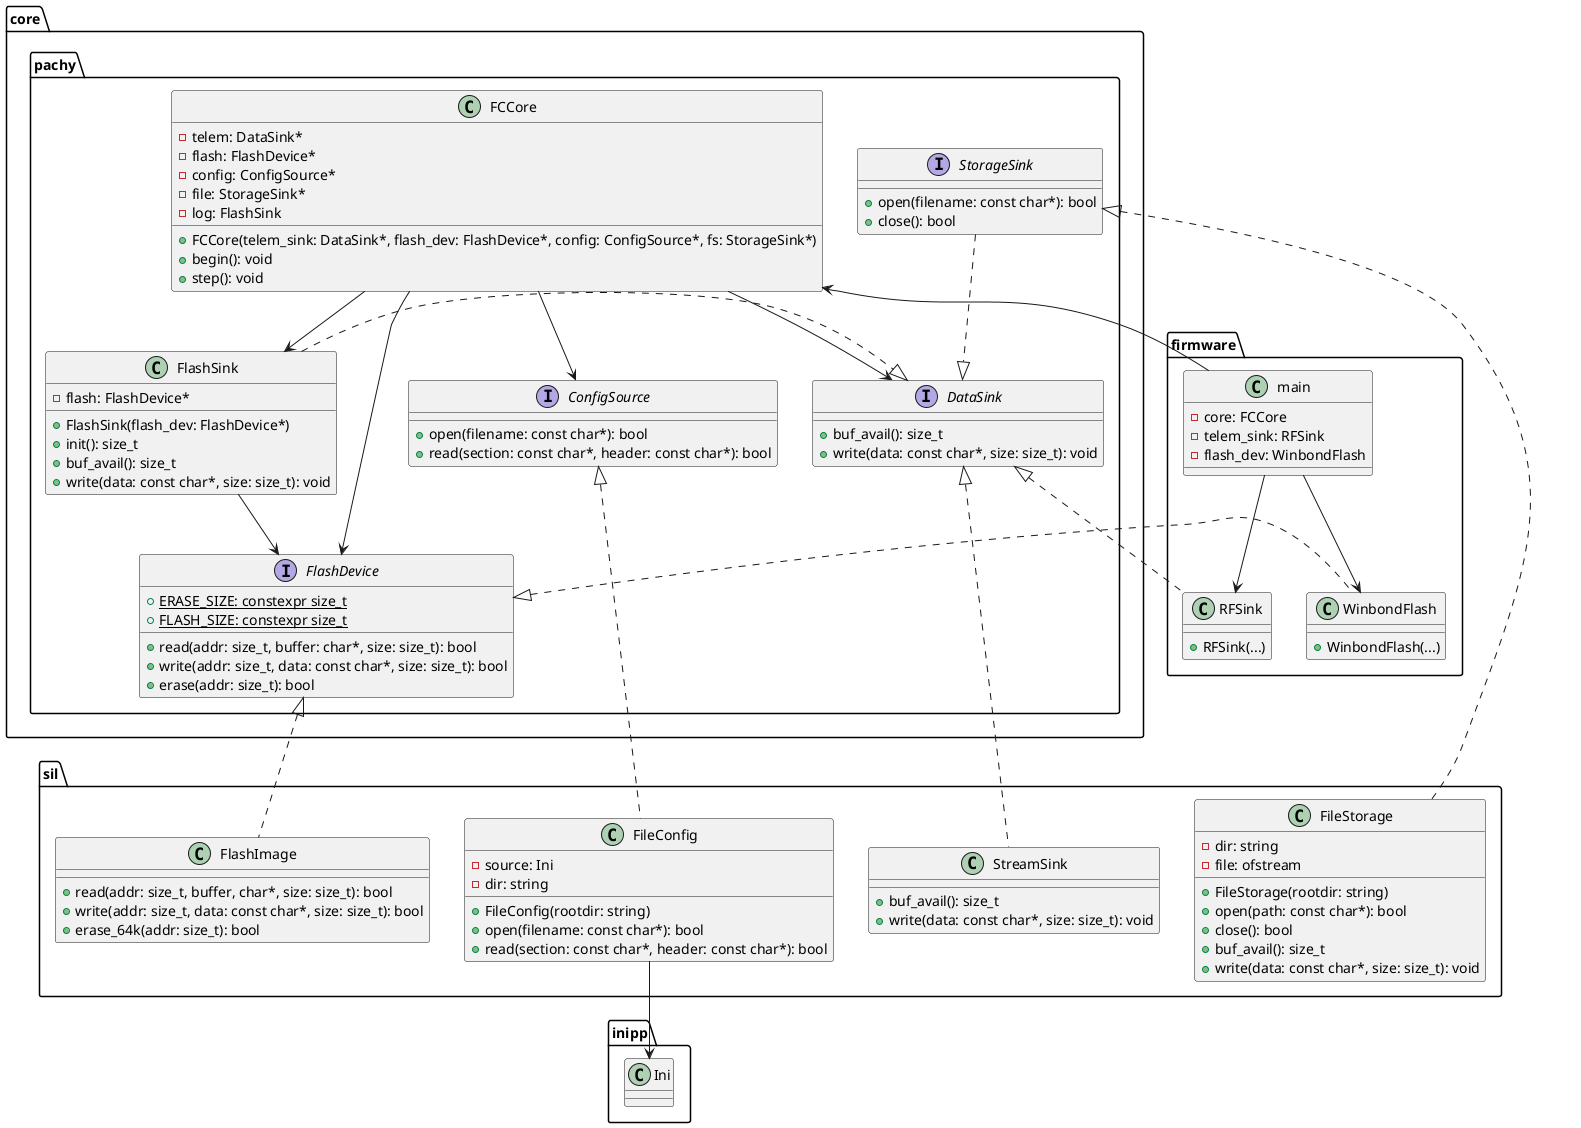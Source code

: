 @startuml

package core {
    package pachy {
        class FCCore {
            - telem: DataSink*
            - flash: FlashDevice*
            - config: ConfigSource*
            - file: StorageSink*
            - log: FlashSink
            + FCCore(telem_sink: DataSink*, flash_dev: FlashDevice*, config: ConfigSource*, fs: StorageSink*)
            + begin(): void
            + step(): void
        }
        FCCore --> DataSink
        FCCore --> FlashDevice
        FCCore --> FlashSink
        FCCore --> ConfigSource

        interface DataSink {
            + buf_avail(): size_t
            + write(data: const char*, size: size_t): void
        }

        interface FlashDevice {
            + {static} ERASE_SIZE: constexpr size_t 
            + {static} FLASH_SIZE: constexpr size_t
            + read(addr: size_t, buffer: char*, size: size_t): bool
            + write(addr: size_t, data: const char*, size: size_t): bool
            + erase(addr: size_t): bool
        }

        interface ConfigSource {
            + open(filename: const char*): bool
            + read(section: const char*, header: const char*): bool
        }

        interface StorageSink {
            + open(filename: const char*): bool
            + close(): bool
        }
        StorageSink ..|> DataSink

        class FlashSink {
            - flash: FlashDevice*
            + FlashSink(flash_dev: FlashDevice*)
            + init(): size_t
            + buf_avail(): size_t
            + write(data: const char*, size: size_t): void
        }
        FlashSink --> FlashDevice
        FlashSink .r.|> DataSink
    }
}

package inipp {
    class Ini {
    } 
}

package sil {
    class StreamSink {
        + buf_avail(): size_t
        + write(data: const char*, size: size_t): void
    }
    StreamSink .u.|> core.pachy.DataSink

    class FlashImage {
        + read(addr: size_t, buffer, char*, size: size_t): bool
        + write(addr: size_t, data: const char*, size: size_t): bool
        + erase_64k(addr: size_t): bool
    }
    FlashImage .u.|> core.pachy.FlashDevice

    class FileConfig {
        - source: Ini
        - dir: string
        + FileConfig(rootdir: string)
        + open(filename: const char*): bool
        + read(section: const char*, header: const char*): bool
        
    }
    FileConfig .u.|> core.pachy.ConfigSource
    FileConfig --> inipp.Ini

    class FileStorage {
        - dir: string
        - file: ofstream
        + FileStorage(rootdir: string)
        + open(path: const char*): bool
        + close(): bool
        + buf_avail(): size_t
        + write(data: const char*, size: size_t): void
    }
    FileStorage .u.|> core.pachy.StorageSink
}

package firmware {
    class main {
        - core: FCCore
        - telem_sink: RFSink
        - flash_dev: WinbondFlash
    }
    main --> core.pachy.FCCore
    main --> RFSink
    main --> WinbondFlash

    class RFSink {
        + RFSink(...)
    }
    RFSink .u.|> core.pachy.DataSink

    class WinbondFlash {
        + WinbondFlash(...)
    }
    WinbondFlash .u.|> core.pachy.FlashDevice
}
@enduml